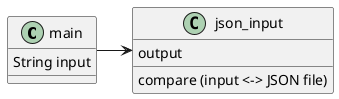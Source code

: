 @startuml
'https://plantuml.com/class-diagram

class main
class json_input

main -> json_input

class main{
String input
}

class json_input{
compare (input <-> JSON file)
output

}


@enduml